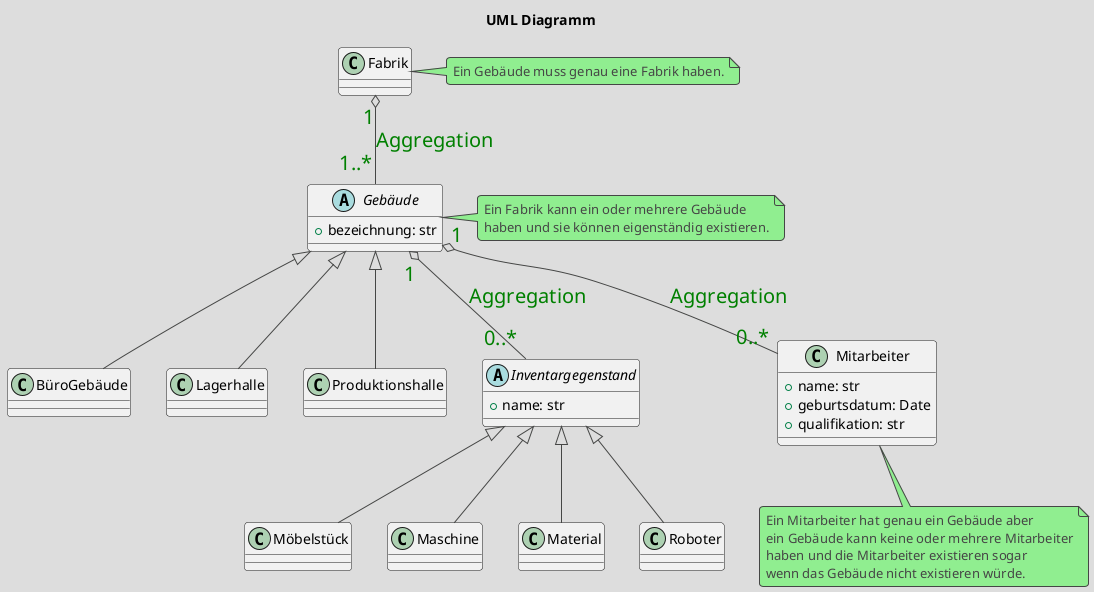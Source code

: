 @startuml

!theme toy

skinparam ArrowFontSize 20
skinparam ArrowFontColor Green

title UML Diagramm

class Fabrik {
}

note right of Fabrik
Ein Gebäude muss genau eine Fabrik haben.
end note

abstract class Gebäude {
    +bezeichnung: str
}

note right of Gebäude
Ein Fabrik kann ein oder mehrere Gebäude 
haben und sie können eigenständig existieren.
end note 

class BüroGebäude extends Gebäude {
}

class Lagerhalle extends Gebäude {
}

class Produktionshalle extends Gebäude {
}

abstract class Inventargegenstand {
    +name: str
}

class Möbelstück extends Inventargegenstand {
}

class Maschine extends Inventargegenstand {
}

class Material extends Inventargegenstand {
}

class Roboter extends Inventargegenstand {
}


class Mitarbeiter {
    +name: str
    +geburtsdatum: Date
    +qualifikation: str
}

note bottom of Mitarbeiter
Ein Mitarbeiter hat genau ein Gebäude aber
ein Gebäude kann keine oder mehrere Mitarbeiter
haben und die Mitarbeiter existieren sogar
wenn das Gebäude nicht existieren würde.
end note

Fabrik "1" o-- "1..*" Gebäude : Aggregation
Gebäude "1" o-- "0..*" Inventargegenstand : Aggregation
Gebäude "1" o-- "0..*" Mitarbeiter : Aggregation


@enduml